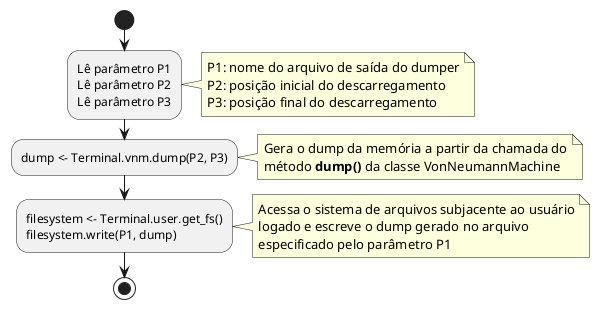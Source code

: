 @startuml terminal_DMP
start
  :Lê parâmetro P1
  Lê parâmetro P2
  Lê parâmetro P3;
  note right
    P1: nome do arquivo de saída do dumper
    P2: posição inicial do descarregamento
    P3: posição final do descarregamento
  end note
  :dump <- Terminal.vnm.dump(P2, P3);
  note right
    Gera o dump da memória a partir da chamada do
    método **dump()** da classe VonNeumannMachine
  end note
  :filesystem <- Terminal.user.get_fs()
  filesystem.write(P1, dump);
  note right
    Acessa o sistema de arquivos subjacente ao usuário
    logado e escreve o dump gerado no arquivo 
    especificado pelo parâmetro P1
  end note
stop
@enduml
